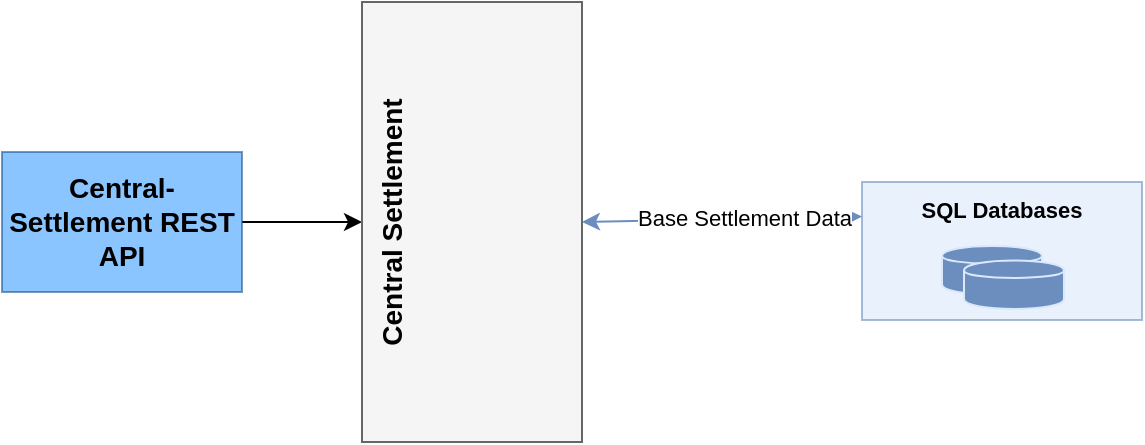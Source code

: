 <mxfile version="20.3.3" type="device"><diagram id="5fv781UrCtvl-2jIERiF" name="as is - central settlement"><mxGraphModel dx="2062" dy="1166" grid="1" gridSize="10" guides="1" tooltips="1" connect="1" arrows="1" fold="1" page="1" pageScale="1" pageWidth="850" pageHeight="1100" math="0" shadow="0"><root><mxCell id="0"/><mxCell id="1" parent="0"/><mxCell id="oDrJPgg-OVAa7Pc_2WsO-1" value="" style="rounded=0;whiteSpace=wrap;html=1;fillColor=#dae8fc;strokeColor=#6C8EBF;opacity=60;" parent="1" vertex="1"><mxGeometry x="590" y="190" width="140" height="69" as="geometry"/></mxCell><mxCell id="oDrJPgg-OVAa7Pc_2WsO-3" style="edgeStyle=orthogonalEdgeStyle;rounded=0;orthogonalLoop=1;jettySize=auto;html=1;exitX=0.5;exitY=1;exitDx=0;exitDy=0;" parent="1" edge="1"><mxGeometry relative="1" as="geometry"><mxPoint x="509.0" y="278" as="sourcePoint"/><mxPoint x="509.0" y="278" as="targetPoint"/></mxGeometry></mxCell><mxCell id="oDrJPgg-OVAa7Pc_2WsO-5" value="SQL Databases" style="text;html=1;strokeColor=none;fillColor=none;align=center;verticalAlign=middle;whiteSpace=wrap;rounded=0;opacity=60;fontSize=11;fontStyle=1;labelBackgroundColor=none;" parent="1" vertex="1"><mxGeometry x="590" y="194" width="140" height="20" as="geometry"/></mxCell><mxCell id="9GfpIoHy--baVXn83xa6-7" style="edgeStyle=orthogonalEdgeStyle;rounded=0;orthogonalLoop=1;jettySize=auto;html=1;exitX=1;exitY=0.5;exitDx=0;exitDy=0;fontSize=10;fontColor=#000000;startArrow=none;startFill=0;endArrow=classic;endFill=1;strokeColor=#000000;fillColor=#dae8fc;entryX=0;entryY=0.5;entryDx=0;entryDy=0;" parent="1" target="oDrJPgg-OVAa7Pc_2WsO-10" edge="1" source="oDrJPgg-OVAa7Pc_2WsO-7"><mxGeometry relative="1" as="geometry"><mxPoint x="124" y="209.75" as="sourcePoint"/><mxPoint x="190" y="209.75" as="targetPoint"/></mxGeometry></mxCell><mxCell id="oDrJPgg-OVAa7Pc_2WsO-7" value="Central-Settlement REST API" style="rounded=0;whiteSpace=wrap;html=1;fontSize=14;opacity=60;fontStyle=1;fillColor=#3D9EFF;strokeColor=#22588F;" parent="1" vertex="1"><mxGeometry x="160" y="175" width="120" height="70" as="geometry"/></mxCell><mxCell id="oDrJPgg-OVAa7Pc_2WsO-10" value="&lt;font color=&quot;#000000&quot; style=&quot;font-size: 14px&quot;&gt;&lt;span style=&quot;font-size: 14px&quot;&gt;Central Settlement&lt;/span&gt;&lt;br style=&quot;font-size: 14px&quot;&gt;&lt;/font&gt;" style="rounded=0;whiteSpace=wrap;html=1;fillColor=#f5f5f5;strokeColor=#666666;fontStyle=1;verticalAlign=top;horizontal=0;fontSize=14;fontColor=#333333;" parent="1" vertex="1"><mxGeometry x="340" y="100" width="110" height="220" as="geometry"/></mxCell><mxCell id="60_vhmkmeH_u4i3II14A-3" value="Base Settlement Data" style="endArrow=classic;html=1;rounded=0;fontSize=11;endFill=1;startArrow=classic;startFill=1;strokeColor=#6C8EBF;entryX=0;entryY=0.25;entryDx=0;entryDy=0;exitX=1;exitY=0.5;exitDx=0;exitDy=0;" parent="1" source="oDrJPgg-OVAa7Pc_2WsO-10" target="oDrJPgg-OVAa7Pc_2WsO-1" edge="1"><mxGeometry x="0.167" width="50" height="50" relative="1" as="geometry"><mxPoint x="450" y="150" as="sourcePoint"/><mxPoint x="570" y="150" as="targetPoint"/><mxPoint as="offset"/></mxGeometry></mxCell><mxCell id="2wyNS_qEd1gKrwcuo8lo-8" value="" style="group" parent="1" vertex="1" connectable="0"><mxGeometry x="630" y="222" width="60" height="31.5" as="geometry"/></mxCell><mxCell id="_xyKBKS7H1u9OfSc2gpH-1" value="&lt;font color=&quot;#000000&quot;&gt;&lt;br&gt;&lt;/font&gt;" style="shape=cylinder;whiteSpace=wrap;html=1;boundedLbl=1;backgroundOutline=1;fillColor=#6C8EBF;strokeColor=#DAE8FC;gradientColor=none;" parent="2wyNS_qEd1gKrwcuo8lo-8" vertex="1"><mxGeometry width="50.0" height="24.259" as="geometry"/></mxCell><mxCell id="2wyNS_qEd1gKrwcuo8lo-7" value="&lt;font color=&quot;#000000&quot;&gt;&lt;br&gt;&lt;/font&gt;" style="shape=cylinder;whiteSpace=wrap;html=1;boundedLbl=1;backgroundOutline=1;fillColor=#6C8EBF;strokeColor=#DAE8FC;gradientColor=none;" parent="2wyNS_qEd1gKrwcuo8lo-8" vertex="1"><mxGeometry x="11" y="7.241" width="50.0" height="24.259" as="geometry"/></mxCell></root></mxGraphModel></diagram></mxfile>